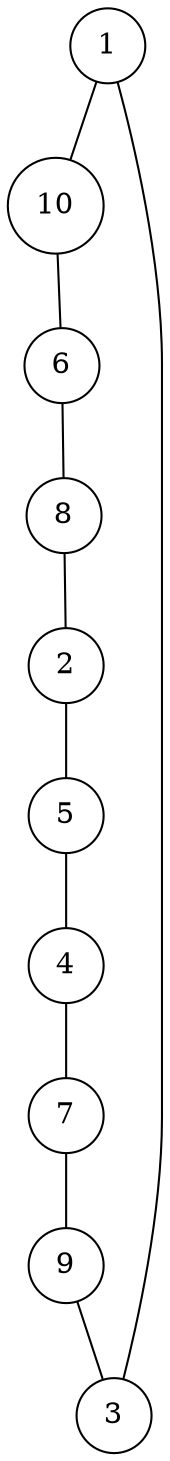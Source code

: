 graph random1012484 {
	node [shape=circle fillcolor=white]
	1 [ pos = "0.166790,0.822824!"]
	2 [ pos = "4.427917,3.737079!"]
	3 [ pos = "2.114297,1.856613!"]
	4 [ pos = "5.000000,3.245744!"]
	5 [ pos = "4.912048,3.858916!"]
	6 [ pos = "0.801025,2.782662!"]
	7 [ pos = "4.513882,3.006357!"]
	8 [ pos = "3.440159,3.918827!"]
	9 [ pos = "4.143364,2.363642!"]
	10 [ pos = "0.521956,1.877992!"]

	1 -- 10
	2 -- 5
	3 -- 1
	4 -- 7
	5 -- 4
	6 -- 8
	7 -- 9
	8 -- 2
	9 -- 3
	10 -- 6
}